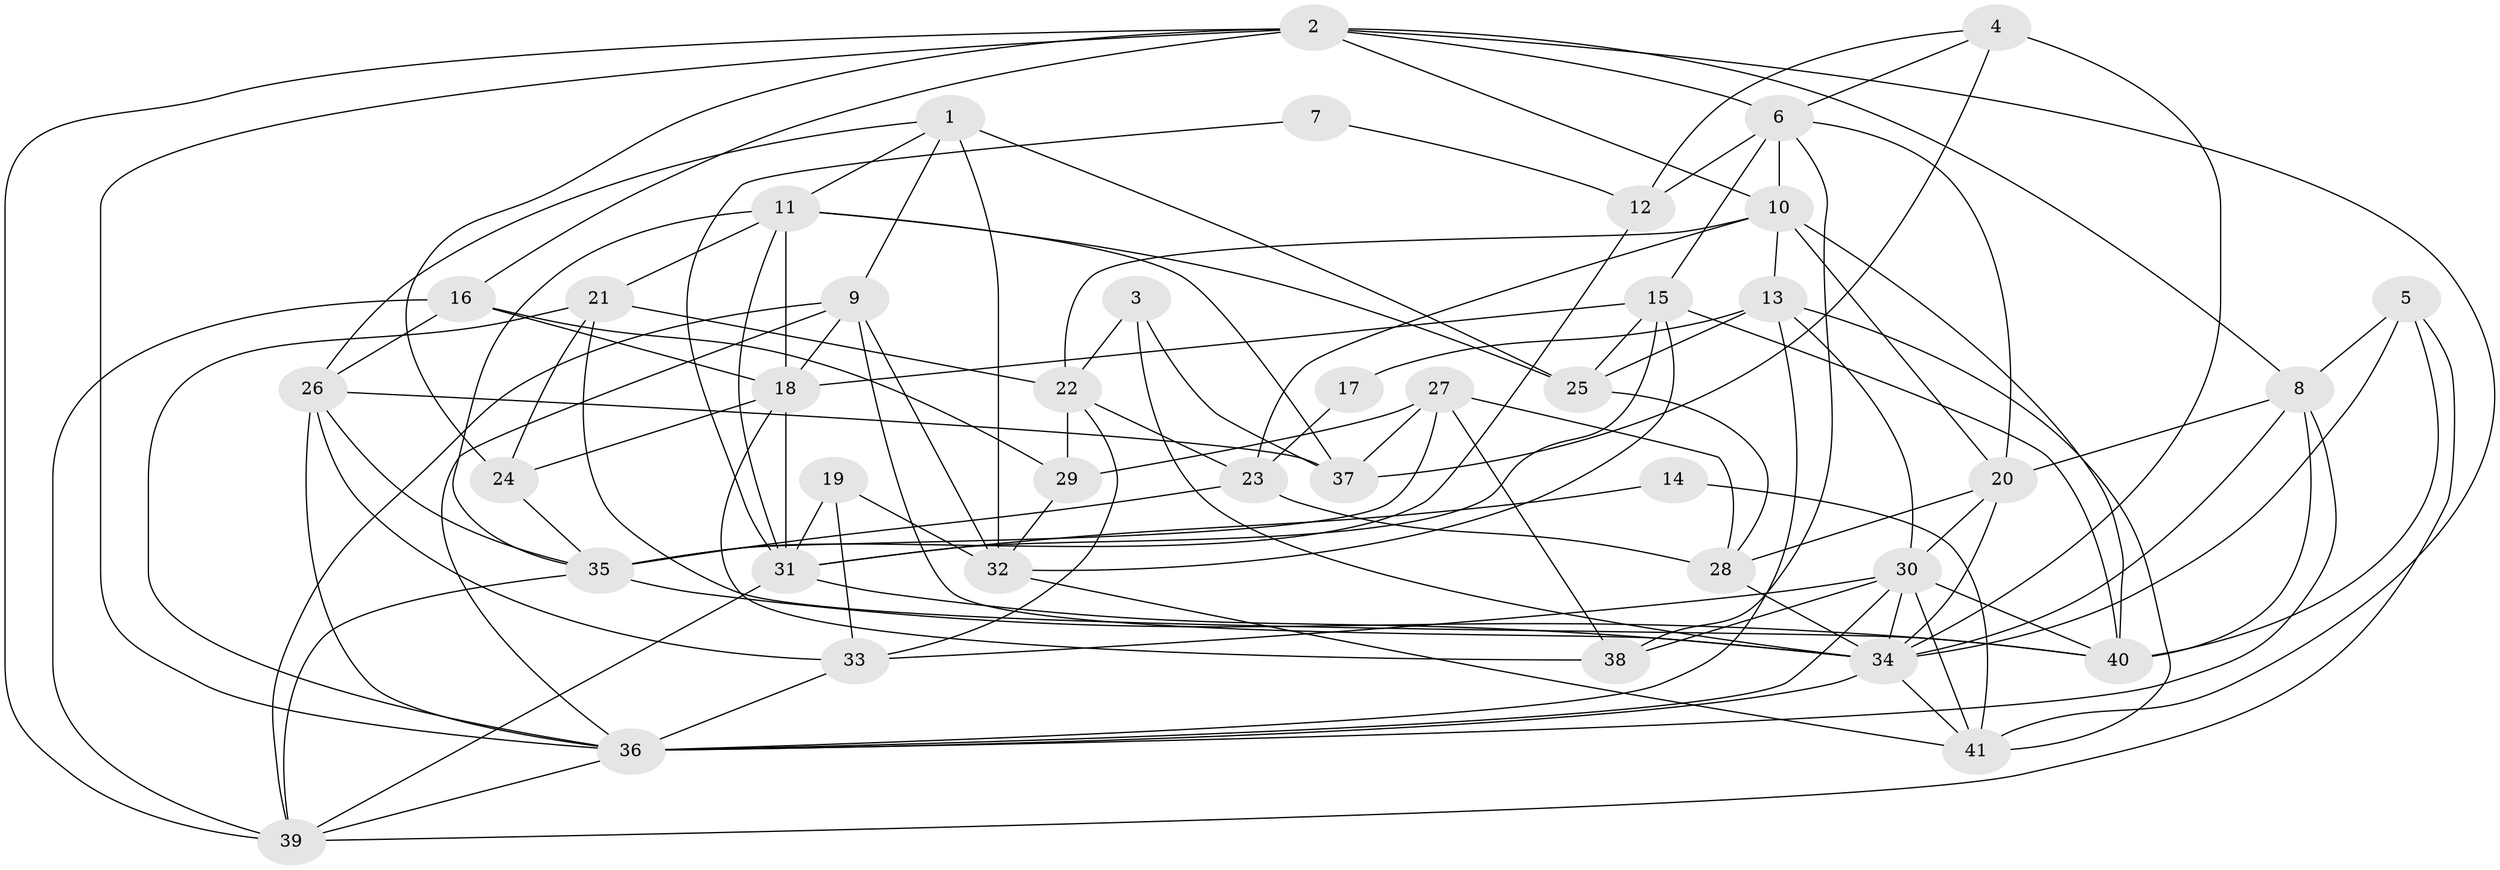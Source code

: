 // original degree distribution, {6: 0.14814814814814814, 2: 0.09876543209876543, 4: 0.4074074074074074, 3: 0.24691358024691357, 5: 0.07407407407407407, 7: 0.024691358024691357}
// Generated by graph-tools (version 1.1) at 2025/26/03/09/25 03:26:17]
// undirected, 41 vertices, 115 edges
graph export_dot {
graph [start="1"]
  node [color=gray90,style=filled];
  1;
  2;
  3;
  4;
  5;
  6;
  7;
  8;
  9;
  10;
  11;
  12;
  13;
  14;
  15;
  16;
  17;
  18;
  19;
  20;
  21;
  22;
  23;
  24;
  25;
  26;
  27;
  28;
  29;
  30;
  31;
  32;
  33;
  34;
  35;
  36;
  37;
  38;
  39;
  40;
  41;
  1 -- 9 [weight=1.0];
  1 -- 11 [weight=1.0];
  1 -- 25 [weight=1.0];
  1 -- 26 [weight=1.0];
  1 -- 32 [weight=2.0];
  2 -- 6 [weight=1.0];
  2 -- 8 [weight=1.0];
  2 -- 10 [weight=1.0];
  2 -- 16 [weight=1.0];
  2 -- 24 [weight=1.0];
  2 -- 36 [weight=1.0];
  2 -- 39 [weight=1.0];
  2 -- 41 [weight=1.0];
  3 -- 22 [weight=1.0];
  3 -- 34 [weight=1.0];
  3 -- 37 [weight=1.0];
  4 -- 6 [weight=1.0];
  4 -- 12 [weight=1.0];
  4 -- 34 [weight=1.0];
  4 -- 37 [weight=1.0];
  5 -- 8 [weight=1.0];
  5 -- 34 [weight=2.0];
  5 -- 39 [weight=1.0];
  5 -- 40 [weight=1.0];
  6 -- 10 [weight=1.0];
  6 -- 12 [weight=1.0];
  6 -- 15 [weight=1.0];
  6 -- 20 [weight=1.0];
  6 -- 38 [weight=1.0];
  7 -- 12 [weight=1.0];
  7 -- 31 [weight=1.0];
  8 -- 20 [weight=1.0];
  8 -- 34 [weight=1.0];
  8 -- 36 [weight=1.0];
  8 -- 40 [weight=1.0];
  9 -- 18 [weight=1.0];
  9 -- 32 [weight=1.0];
  9 -- 34 [weight=1.0];
  9 -- 36 [weight=1.0];
  9 -- 39 [weight=1.0];
  10 -- 13 [weight=1.0];
  10 -- 20 [weight=1.0];
  10 -- 22 [weight=1.0];
  10 -- 23 [weight=1.0];
  10 -- 40 [weight=1.0];
  11 -- 18 [weight=1.0];
  11 -- 21 [weight=1.0];
  11 -- 25 [weight=1.0];
  11 -- 31 [weight=1.0];
  11 -- 35 [weight=1.0];
  11 -- 37 [weight=1.0];
  12 -- 35 [weight=1.0];
  13 -- 17 [weight=1.0];
  13 -- 25 [weight=1.0];
  13 -- 30 [weight=1.0];
  13 -- 36 [weight=1.0];
  13 -- 41 [weight=1.0];
  14 -- 31 [weight=1.0];
  14 -- 41 [weight=1.0];
  15 -- 18 [weight=1.0];
  15 -- 25 [weight=1.0];
  15 -- 31 [weight=1.0];
  15 -- 32 [weight=1.0];
  15 -- 40 [weight=1.0];
  16 -- 18 [weight=1.0];
  16 -- 26 [weight=1.0];
  16 -- 29 [weight=2.0];
  16 -- 39 [weight=1.0];
  17 -- 23 [weight=1.0];
  18 -- 24 [weight=1.0];
  18 -- 31 [weight=1.0];
  18 -- 38 [weight=1.0];
  19 -- 31 [weight=1.0];
  19 -- 32 [weight=1.0];
  19 -- 33 [weight=1.0];
  20 -- 28 [weight=1.0];
  20 -- 30 [weight=1.0];
  20 -- 34 [weight=1.0];
  21 -- 22 [weight=1.0];
  21 -- 24 [weight=1.0];
  21 -- 36 [weight=1.0];
  21 -- 40 [weight=1.0];
  22 -- 23 [weight=1.0];
  22 -- 29 [weight=1.0];
  22 -- 33 [weight=1.0];
  23 -- 28 [weight=1.0];
  23 -- 35 [weight=2.0];
  24 -- 35 [weight=1.0];
  25 -- 28 [weight=1.0];
  26 -- 33 [weight=1.0];
  26 -- 35 [weight=1.0];
  26 -- 36 [weight=1.0];
  26 -- 37 [weight=1.0];
  27 -- 28 [weight=1.0];
  27 -- 29 [weight=1.0];
  27 -- 35 [weight=1.0];
  27 -- 37 [weight=2.0];
  27 -- 38 [weight=1.0];
  28 -- 34 [weight=1.0];
  29 -- 32 [weight=1.0];
  30 -- 33 [weight=1.0];
  30 -- 34 [weight=1.0];
  30 -- 36 [weight=1.0];
  30 -- 38 [weight=1.0];
  30 -- 40 [weight=1.0];
  30 -- 41 [weight=1.0];
  31 -- 34 [weight=1.0];
  31 -- 39 [weight=1.0];
  32 -- 41 [weight=1.0];
  33 -- 36 [weight=1.0];
  34 -- 36 [weight=1.0];
  34 -- 41 [weight=1.0];
  35 -- 39 [weight=1.0];
  35 -- 40 [weight=2.0];
  36 -- 39 [weight=1.0];
}
